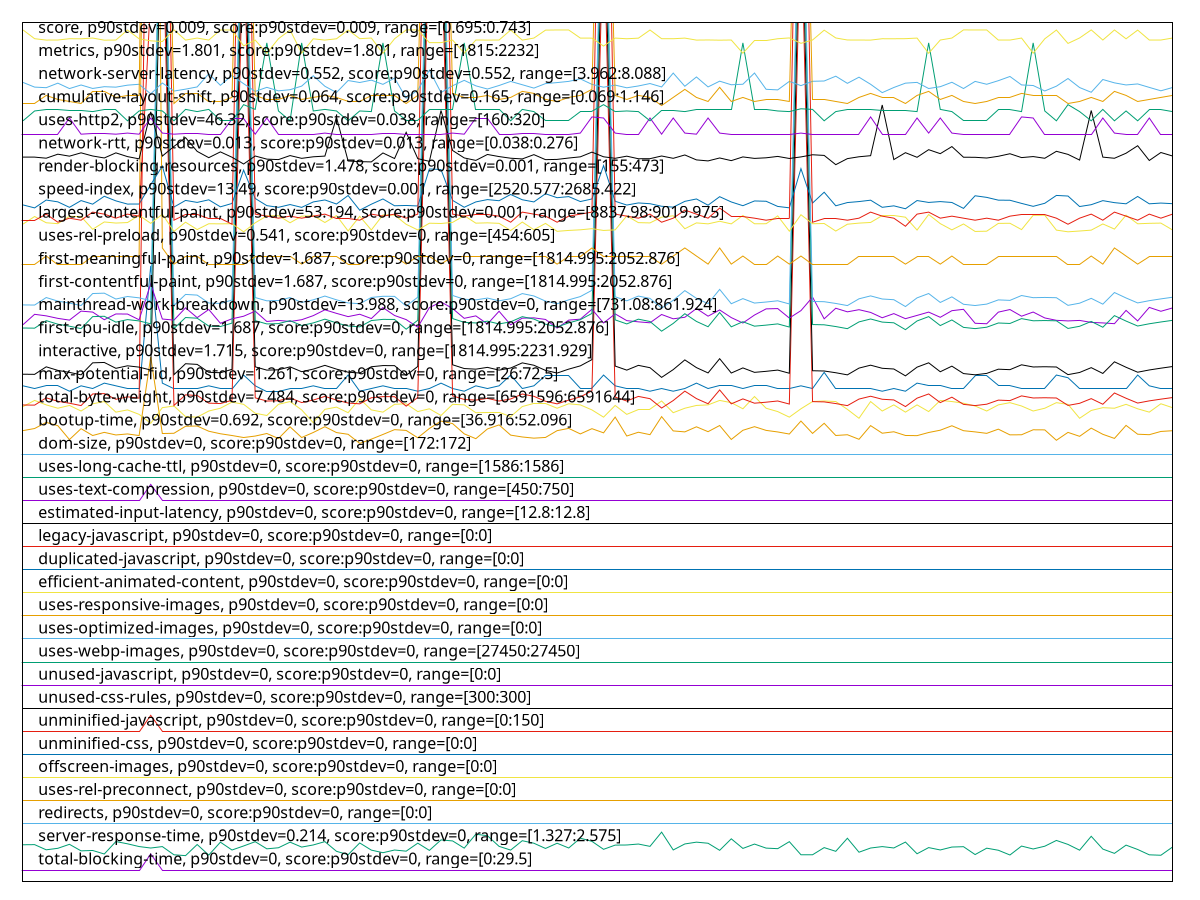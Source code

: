 reset
set terminal svg size 640, 4440 enhanced background rgb 'white'
set output "report_00007_2020-12-11T15:55:29.892Z/correlation/pages+cached+noexternal+nosvg/correlation.svg"

$totalBlockingTimeP90Stdev0ScoreP90Stdev0Range0295 <<EOF
0 0.493
1 0.493
2 0.493
3 0.493
4 0.493
5 0.493
6 0.493
7 0.493
8 0.493
9 0.493
10 0.493
11 1.193
12 0.493
13 0.493
14 0.493
15 0.493
16 0.493
17 0.493
18 0.493
19 0.493
20 0.493
21 0.493
22 0.493
23 0.493
24 0.493
25 0.493
26 0.493
27 0.493
28 0.493
29 0.493
30 0.493
31 0.493
32 0.493
33 0.493
34 0.493
35 0.493
36 0.493
37 0.493
38 0.493
39 0.493
40 0.493
41 0.493
42 0.493
43 0.493
44 0.493
45 0.493
46 0.493
47 0.493
48 0.493
49 0.493
50 0.493
51 0.493
52 0.493
53 0.493
54 0.493
55 0.493
56 0.493
57 0.493
58 0.493
59 0.493
60 0.493
61 0.493
62 0.493
63 0.493
64 0.493
65 0.493
66 0.493
67 0.493
68 0.493
69 0.493
70 0.493
71 0.493
72 0.493
73 0.493
74 0.493
75 0.493
76 0.493
77 0.493
78 0.493
79 0.493
80 0.493
81 0.493
82 0.493
83 0.493
84 0.493
85 0.493
86 0.493
87 0.493
88 0.493
89 0.493
90 0.493
91 0.493
92 0.493
93 0.493
94 0.493
95 0.493
96 0.493
97 0.493
98 0.493
99 0.493
EOF

$serverResponseTimeP90Stdev0214ScoreP90Stdev0Range13272575 <<EOF
0 1.5904540162980207
1 1.5961583236321304
2 1.3720605355064026
3 1.4372526193247963
4 1.610011641443539
5 1.3264260768335274
6 1.3435389988358557
7 1.1903376018626308
8 1.729802095459837
9 1.6320139697322467
10 1.5130384167636786
11 1.4494761350407448
12 1.5114086146682189
13 1.1569266589057043
14 1.120256111757858
15 1.6010477299185097
16 1.1438882421420258
17 1.7029103608847493
18 1.3639115250291036
19 1.538300349243306
20 1.7240977881257276
21 1.4144353899883584
22 1.4608847497089639
23 1.7037252619324792
24 1.490221187427241
25 1.5823050058207218
26 1.726542491268917
27 1.3068684516880094
28 1.161001164144354
29 1.6694994179278229
30 1.359022118742724
31 1.2465657741559952
32 1.3630966239813738
33 1.3133876600698486
34 1.6597206053550637
35 1.3467986030267753
36 1.8006984866123397
37 1.7566938300349242
38 1.4445867287543654
39 2.047613504074505
40 1.9824214202561115
41 1.5220023282887079
42 1.360651920838184
43 1.7664726426076829
44 1.6564610011641443
45 1.4307334109429566
46 1.6564610011641443
47 1.4511059371362047
48 1.8764842840512221
49 1.737951105937136
50 1.3932479627473806
51 1.5757857974388825
52 1.5806752037252618
53 1.6222351571594877
54 1.5211874272409778
55 2.137252619324796
56 1.3655413271245633
57 1.6254947613504072
58 1.7037252619324792
59 1.6564610011641443
60 1.350058207217695
61 1.8479627473806752
62 1.4323632130384165
63 1.6206053550640278
64 1.4454016298020955
65 1.4217694994179277
66 1.7249126891734574
67 1.1585564610011643
68 1.1577415599534342
69 1.4674039580908034
70 1.3068684516880094
71 1.8724097788125726
72 1.2677532013969732
73 1.4494761350407448
74 1.5114086146682186
75 1.4519208381839346
76 1.7069848661233993
77 1.2009313154831198
78 1.4682188591385332
79 1.3655413271245636
80 1.4918509895227008
81 1.5073341094295691
82 1.1667054714784635
83 1.4429569266589057
84 1.3533178114086146
85 1.1479627473806753
86 1.5342258440046566
87 1.407916181606519
88 1.527706635622817
89 1.777881257275902
90 1.6051222351571592
91 1.3557625145518044
92 1.9571594877764842
93 1.4038416763678696
94 1.218044237485448
95 1.5749708963911526
96 1.3867287543655413
97 1.1552968568102444
98 1.1365541327124564
99 1.4910360884749707
EOF

$redirectsP90Stdev0ScoreP90Stdev0Range00 <<EOF
0 2.5
1 2.5
2 2.5
3 2.5
4 2.5
5 2.5
6 2.5
7 2.5
8 2.5
9 2.5
10 2.5
11 2.5
12 2.5
13 2.5
14 2.5
15 2.5
16 2.5
17 2.5
18 2.5
19 2.5
20 2.5
21 2.5
22 2.5
23 2.5
24 2.5
25 2.5
26 2.5
27 2.5
28 2.5
29 2.5
30 2.5
31 2.5
32 2.5
33 2.5
34 2.5
35 2.5
36 2.5
37 2.5
38 2.5
39 2.5
40 2.5
41 2.5
42 2.5
43 2.5
44 2.5
45 2.5
46 2.5
47 2.5
48 2.5
49 2.5
50 2.5
51 2.5
52 2.5
53 2.5
54 2.5
55 2.5
56 2.5
57 2.5
58 2.5
59 2.5
60 2.5
61 2.5
62 2.5
63 2.5
64 2.5
65 2.5
66 2.5
67 2.5
68 2.5
69 2.5
70 2.5
71 2.5
72 2.5
73 2.5
74 2.5
75 2.5
76 2.5
77 2.5
78 2.5
79 2.5
80 2.5
81 2.5
82 2.5
83 2.5
84 2.5
85 2.5
86 2.5
87 2.5
88 2.5
89 2.5
90 2.5
91 2.5
92 2.5
93 2.5
94 2.5
95 2.5
96 2.5
97 2.5
98 2.5
99 2.5
EOF

$usesRelPreconnectP90Stdev0ScoreP90Stdev0Range00 <<EOF
0 3.5
1 3.5
2 3.5
3 3.5
4 3.5
5 3.5
6 3.5
7 3.5
8 3.5
9 3.5
10 3.5
11 3.5
12 3.5
13 3.5
14 3.5
15 3.5
16 3.5
17 3.5
18 3.5
19 3.5
20 3.5
21 3.5
22 3.5
23 3.5
24 3.5
25 3.5
26 3.5
27 3.5
28 3.5
29 3.5
30 3.5
31 3.5
32 3.5
33 3.5
34 3.5
35 3.5
36 3.5
37 3.5
38 3.5
39 3.5
40 3.5
41 3.5
42 3.5
43 3.5
44 3.5
45 3.5
46 3.5
47 3.5
48 3.5
49 3.5
50 3.5
51 3.5
52 3.5
53 3.5
54 3.5
55 3.5
56 3.5
57 3.5
58 3.5
59 3.5
60 3.5
61 3.5
62 3.5
63 3.5
64 3.5
65 3.5
66 3.5
67 3.5
68 3.5
69 3.5
70 3.5
71 3.5
72 3.5
73 3.5
74 3.5
75 3.5
76 3.5
77 3.5
78 3.5
79 3.5
80 3.5
81 3.5
82 3.5
83 3.5
84 3.5
85 3.5
86 3.5
87 3.5
88 3.5
89 3.5
90 3.5
91 3.5
92 3.5
93 3.5
94 3.5
95 3.5
96 3.5
97 3.5
98 3.5
99 3.5
EOF

$offscreenImagesP90Stdev0ScoreP90Stdev0Range00 <<EOF
0 4.5
1 4.5
2 4.5
3 4.5
4 4.5
5 4.5
6 4.5
7 4.5
8 4.5
9 4.5
10 4.5
11 4.5
12 4.5
13 4.5
14 4.5
15 4.5
16 4.5
17 4.5
18 4.5
19 4.5
20 4.5
21 4.5
22 4.5
23 4.5
24 4.5
25 4.5
26 4.5
27 4.5
28 4.5
29 4.5
30 4.5
31 4.5
32 4.5
33 4.5
34 4.5
35 4.5
36 4.5
37 4.5
38 4.5
39 4.5
40 4.5
41 4.5
42 4.5
43 4.5
44 4.5
45 4.5
46 4.5
47 4.5
48 4.5
49 4.5
50 4.5
51 4.5
52 4.5
53 4.5
54 4.5
55 4.5
56 4.5
57 4.5
58 4.5
59 4.5
60 4.5
61 4.5
62 4.5
63 4.5
64 4.5
65 4.5
66 4.5
67 4.5
68 4.5
69 4.5
70 4.5
71 4.5
72 4.5
73 4.5
74 4.5
75 4.5
76 4.5
77 4.5
78 4.5
79 4.5
80 4.5
81 4.5
82 4.5
83 4.5
84 4.5
85 4.5
86 4.5
87 4.5
88 4.5
89 4.5
90 4.5
91 4.5
92 4.5
93 4.5
94 4.5
95 4.5
96 4.5
97 4.5
98 4.5
99 4.5
EOF

$unminifiedCssP90Stdev0ScoreP90Stdev0Range00 <<EOF
0 5.5
1 5.5
2 5.5
3 5.5
4 5.5
5 5.5
6 5.5
7 5.5
8 5.5
9 5.5
10 5.5
11 5.5
12 5.5
13 5.5
14 5.5
15 5.5
16 5.5
17 5.5
18 5.5
19 5.5
20 5.5
21 5.5
22 5.5
23 5.5
24 5.5
25 5.5
26 5.5
27 5.5
28 5.5
29 5.5
30 5.5
31 5.5
32 5.5
33 5.5
34 5.5
35 5.5
36 5.5
37 5.5
38 5.5
39 5.5
40 5.5
41 5.5
42 5.5
43 5.5
44 5.5
45 5.5
46 5.5
47 5.5
48 5.5
49 5.5
50 5.5
51 5.5
52 5.5
53 5.5
54 5.5
55 5.5
56 5.5
57 5.5
58 5.5
59 5.5
60 5.5
61 5.5
62 5.5
63 5.5
64 5.5
65 5.5
66 5.5
67 5.5
68 5.5
69 5.5
70 5.5
71 5.5
72 5.5
73 5.5
74 5.5
75 5.5
76 5.5
77 5.5
78 5.5
79 5.5
80 5.5
81 5.5
82 5.5
83 5.5
84 5.5
85 5.5
86 5.5
87 5.5
88 5.5
89 5.5
90 5.5
91 5.5
92 5.5
93 5.5
94 5.5
95 5.5
96 5.5
97 5.5
98 5.5
99 5.5
EOF

$unminifiedJavascriptP90Stdev0ScoreP90Stdev0Range0150 <<EOF
0 6.493
1 6.493
2 6.493
3 6.493
4 6.493
5 6.493
6 6.493
7 6.493
8 6.493
9 6.493
10 6.493
11 7.1930000000000005
12 6.493
13 6.493
14 6.493
15 6.493
16 6.493
17 6.493
18 6.493
19 6.493
20 6.493
21 6.493
22 6.493
23 6.493
24 6.493
25 6.493
26 6.493
27 6.493
28 6.493
29 6.493
30 6.493
31 6.493
32 6.493
33 6.493
34 6.493
35 6.493
36 6.493
37 6.493
38 6.493
39 6.493
40 6.493
41 6.493
42 6.493
43 6.493
44 6.493
45 6.493
46 6.493
47 6.493
48 6.493
49 6.493
50 6.493
51 6.493
52 6.493
53 6.493
54 6.493
55 6.493
56 6.493
57 6.493
58 6.493
59 6.493
60 6.493
61 6.493
62 6.493
63 6.493
64 6.493
65 6.493
66 6.493
67 6.493
68 6.493
69 6.493
70 6.493
71 6.493
72 6.493
73 6.493
74 6.493
75 6.493
76 6.493
77 6.493
78 6.493
79 6.493
80 6.493
81 6.493
82 6.493
83 6.493
84 6.493
85 6.493
86 6.493
87 6.493
88 6.493
89 6.493
90 6.493
91 6.493
92 6.493
93 6.493
94 6.493
95 6.493
96 6.493
97 6.493
98 6.493
99 6.493
EOF

$unusedCssRulesP90Stdev0ScoreP90Stdev0Range300300 <<EOF
0 7.5
1 7.5
2 7.5
3 7.5
4 7.5
5 7.5
6 7.5
7 7.5
8 7.5
9 7.5
10 7.5
11 7.5
12 7.5
13 7.5
14 7.5
15 7.5
16 7.5
17 7.5
18 7.5
19 7.5
20 7.5
21 7.5
22 7.5
23 7.5
24 7.5
25 7.5
26 7.5
27 7.5
28 7.5
29 7.5
30 7.5
31 7.5
32 7.5
33 7.5
34 7.5
35 7.5
36 7.5
37 7.5
38 7.5
39 7.5
40 7.5
41 7.5
42 7.5
43 7.5
44 7.5
45 7.5
46 7.5
47 7.5
48 7.5
49 7.5
50 7.5
51 7.5
52 7.5
53 7.5
54 7.5
55 7.5
56 7.5
57 7.5
58 7.5
59 7.5
60 7.5
61 7.5
62 7.5
63 7.5
64 7.5
65 7.5
66 7.5
67 7.5
68 7.5
69 7.5
70 7.5
71 7.5
72 7.5
73 7.5
74 7.5
75 7.5
76 7.5
77 7.5
78 7.5
79 7.5
80 7.5
81 7.5
82 7.5
83 7.5
84 7.5
85 7.5
86 7.5
87 7.5
88 7.5
89 7.5
90 7.5
91 7.5
92 7.5
93 7.5
94 7.5
95 7.5
96 7.5
97 7.5
98 7.5
99 7.5
EOF

$unusedJavascriptP90Stdev0ScoreP90Stdev0Range00 <<EOF
0 8.5
1 8.5
2 8.5
3 8.5
4 8.5
5 8.5
6 8.5
7 8.5
8 8.5
9 8.5
10 8.5
11 8.5
12 8.5
13 8.5
14 8.5
15 8.5
16 8.5
17 8.5
18 8.5
19 8.5
20 8.5
21 8.5
22 8.5
23 8.5
24 8.5
25 8.5
26 8.5
27 8.5
28 8.5
29 8.5
30 8.5
31 8.5
32 8.5
33 8.5
34 8.5
35 8.5
36 8.5
37 8.5
38 8.5
39 8.5
40 8.5
41 8.5
42 8.5
43 8.5
44 8.5
45 8.5
46 8.5
47 8.5
48 8.5
49 8.5
50 8.5
51 8.5
52 8.5
53 8.5
54 8.5
55 8.5
56 8.5
57 8.5
58 8.5
59 8.5
60 8.5
61 8.5
62 8.5
63 8.5
64 8.5
65 8.5
66 8.5
67 8.5
68 8.5
69 8.5
70 8.5
71 8.5
72 8.5
73 8.5
74 8.5
75 8.5
76 8.5
77 8.5
78 8.5
79 8.5
80 8.5
81 8.5
82 8.5
83 8.5
84 8.5
85 8.5
86 8.5
87 8.5
88 8.5
89 8.5
90 8.5
91 8.5
92 8.5
93 8.5
94 8.5
95 8.5
96 8.5
97 8.5
98 8.5
99 8.5
EOF

$usesWebpImagesP90Stdev0ScoreP90Stdev0Range2745027450 <<EOF
0 9.5
1 9.5
2 9.5
3 9.5
4 9.5
5 9.5
6 9.5
7 9.5
8 9.5
9 9.5
10 9.5
11 9.5
12 9.5
13 9.5
14 9.5
15 9.5
16 9.5
17 9.5
18 9.5
19 9.5
20 9.5
21 9.5
22 9.5
23 9.5
24 9.5
25 9.5
26 9.5
27 9.5
28 9.5
29 9.5
30 9.5
31 9.5
32 9.5
33 9.5
34 9.5
35 9.5
36 9.5
37 9.5
38 9.5
39 9.5
40 9.5
41 9.5
42 9.5
43 9.5
44 9.5
45 9.5
46 9.5
47 9.5
48 9.5
49 9.5
50 9.5
51 9.5
52 9.5
53 9.5
54 9.5
55 9.5
56 9.5
57 9.5
58 9.5
59 9.5
60 9.5
61 9.5
62 9.5
63 9.5
64 9.5
65 9.5
66 9.5
67 9.5
68 9.5
69 9.5
70 9.5
71 9.5
72 9.5
73 9.5
74 9.5
75 9.5
76 9.5
77 9.5
78 9.5
79 9.5
80 9.5
81 9.5
82 9.5
83 9.5
84 9.5
85 9.5
86 9.5
87 9.5
88 9.5
89 9.5
90 9.5
91 9.5
92 9.5
93 9.5
94 9.5
95 9.5
96 9.5
97 9.5
98 9.5
99 9.5
EOF

$usesOptimizedImagesP90Stdev0ScoreP90Stdev0Range00 <<EOF
0 10.5
1 10.5
2 10.5
3 10.5
4 10.5
5 10.5
6 10.5
7 10.5
8 10.5
9 10.5
10 10.5
11 10.5
12 10.5
13 10.5
14 10.5
15 10.5
16 10.5
17 10.5
18 10.5
19 10.5
20 10.5
21 10.5
22 10.5
23 10.5
24 10.5
25 10.5
26 10.5
27 10.5
28 10.5
29 10.5
30 10.5
31 10.5
32 10.5
33 10.5
34 10.5
35 10.5
36 10.5
37 10.5
38 10.5
39 10.5
40 10.5
41 10.5
42 10.5
43 10.5
44 10.5
45 10.5
46 10.5
47 10.5
48 10.5
49 10.5
50 10.5
51 10.5
52 10.5
53 10.5
54 10.5
55 10.5
56 10.5
57 10.5
58 10.5
59 10.5
60 10.5
61 10.5
62 10.5
63 10.5
64 10.5
65 10.5
66 10.5
67 10.5
68 10.5
69 10.5
70 10.5
71 10.5
72 10.5
73 10.5
74 10.5
75 10.5
76 10.5
77 10.5
78 10.5
79 10.5
80 10.5
81 10.5
82 10.5
83 10.5
84 10.5
85 10.5
86 10.5
87 10.5
88 10.5
89 10.5
90 10.5
91 10.5
92 10.5
93 10.5
94 10.5
95 10.5
96 10.5
97 10.5
98 10.5
99 10.5
EOF

$usesResponsiveImagesP90Stdev0ScoreP90Stdev0Range00 <<EOF
0 11.5
1 11.5
2 11.5
3 11.5
4 11.5
5 11.5
6 11.5
7 11.5
8 11.5
9 11.5
10 11.5
11 11.5
12 11.5
13 11.5
14 11.5
15 11.5
16 11.5
17 11.5
18 11.5
19 11.5
20 11.5
21 11.5
22 11.5
23 11.5
24 11.5
25 11.5
26 11.5
27 11.5
28 11.5
29 11.5
30 11.5
31 11.5
32 11.5
33 11.5
34 11.5
35 11.5
36 11.5
37 11.5
38 11.5
39 11.5
40 11.5
41 11.5
42 11.5
43 11.5
44 11.5
45 11.5
46 11.5
47 11.5
48 11.5
49 11.5
50 11.5
51 11.5
52 11.5
53 11.5
54 11.5
55 11.5
56 11.5
57 11.5
58 11.5
59 11.5
60 11.5
61 11.5
62 11.5
63 11.5
64 11.5
65 11.5
66 11.5
67 11.5
68 11.5
69 11.5
70 11.5
71 11.5
72 11.5
73 11.5
74 11.5
75 11.5
76 11.5
77 11.5
78 11.5
79 11.5
80 11.5
81 11.5
82 11.5
83 11.5
84 11.5
85 11.5
86 11.5
87 11.5
88 11.5
89 11.5
90 11.5
91 11.5
92 11.5
93 11.5
94 11.5
95 11.5
96 11.5
97 11.5
98 11.5
99 11.5
EOF

$efficientAnimatedContentP90Stdev0ScoreP90Stdev0Range00 <<EOF
0 12.5
1 12.5
2 12.5
3 12.5
4 12.5
5 12.5
6 12.5
7 12.5
8 12.5
9 12.5
10 12.5
11 12.5
12 12.5
13 12.5
14 12.5
15 12.5
16 12.5
17 12.5
18 12.5
19 12.5
20 12.5
21 12.5
22 12.5
23 12.5
24 12.5
25 12.5
26 12.5
27 12.5
28 12.5
29 12.5
30 12.5
31 12.5
32 12.5
33 12.5
34 12.5
35 12.5
36 12.5
37 12.5
38 12.5
39 12.5
40 12.5
41 12.5
42 12.5
43 12.5
44 12.5
45 12.5
46 12.5
47 12.5
48 12.5
49 12.5
50 12.5
51 12.5
52 12.5
53 12.5
54 12.5
55 12.5
56 12.5
57 12.5
58 12.5
59 12.5
60 12.5
61 12.5
62 12.5
63 12.5
64 12.5
65 12.5
66 12.5
67 12.5
68 12.5
69 12.5
70 12.5
71 12.5
72 12.5
73 12.5
74 12.5
75 12.5
76 12.5
77 12.5
78 12.5
79 12.5
80 12.5
81 12.5
82 12.5
83 12.5
84 12.5
85 12.5
86 12.5
87 12.5
88 12.5
89 12.5
90 12.5
91 12.5
92 12.5
93 12.5
94 12.5
95 12.5
96 12.5
97 12.5
98 12.5
99 12.5
EOF

$duplicatedJavascriptP90Stdev0ScoreP90Stdev0Range00 <<EOF
0 13.5
1 13.5
2 13.5
3 13.5
4 13.5
5 13.5
6 13.5
7 13.5
8 13.5
9 13.5
10 13.5
11 13.5
12 13.5
13 13.5
14 13.5
15 13.5
16 13.5
17 13.5
18 13.5
19 13.5
20 13.5
21 13.5
22 13.5
23 13.5
24 13.5
25 13.5
26 13.5
27 13.5
28 13.5
29 13.5
30 13.5
31 13.5
32 13.5
33 13.5
34 13.5
35 13.5
36 13.5
37 13.5
38 13.5
39 13.5
40 13.5
41 13.5
42 13.5
43 13.5
44 13.5
45 13.5
46 13.5
47 13.5
48 13.5
49 13.5
50 13.5
51 13.5
52 13.5
53 13.5
54 13.5
55 13.5
56 13.5
57 13.5
58 13.5
59 13.5
60 13.5
61 13.5
62 13.5
63 13.5
64 13.5
65 13.5
66 13.5
67 13.5
68 13.5
69 13.5
70 13.5
71 13.5
72 13.5
73 13.5
74 13.5
75 13.5
76 13.5
77 13.5
78 13.5
79 13.5
80 13.5
81 13.5
82 13.5
83 13.5
84 13.5
85 13.5
86 13.5
87 13.5
88 13.5
89 13.5
90 13.5
91 13.5
92 13.5
93 13.5
94 13.5
95 13.5
96 13.5
97 13.5
98 13.5
99 13.5
EOF

$legacyJavascriptP90Stdev0ScoreP90Stdev0Range00 <<EOF
0 14.5
1 14.5
2 14.5
3 14.5
4 14.5
5 14.5
6 14.5
7 14.5
8 14.5
9 14.5
10 14.5
11 14.5
12 14.5
13 14.5
14 14.5
15 14.5
16 14.5
17 14.5
18 14.5
19 14.5
20 14.5
21 14.5
22 14.5
23 14.5
24 14.5
25 14.5
26 14.5
27 14.5
28 14.5
29 14.5
30 14.5
31 14.5
32 14.5
33 14.5
34 14.5
35 14.5
36 14.5
37 14.5
38 14.5
39 14.5
40 14.5
41 14.5
42 14.5
43 14.5
44 14.5
45 14.5
46 14.5
47 14.5
48 14.5
49 14.5
50 14.5
51 14.5
52 14.5
53 14.5
54 14.5
55 14.5
56 14.5
57 14.5
58 14.5
59 14.5
60 14.5
61 14.5
62 14.5
63 14.5
64 14.5
65 14.5
66 14.5
67 14.5
68 14.5
69 14.5
70 14.5
71 14.5
72 14.5
73 14.5
74 14.5
75 14.5
76 14.5
77 14.5
78 14.5
79 14.5
80 14.5
81 14.5
82 14.5
83 14.5
84 14.5
85 14.5
86 14.5
87 14.5
88 14.5
89 14.5
90 14.5
91 14.5
92 14.5
93 14.5
94 14.5
95 14.5
96 14.5
97 14.5
98 14.5
99 14.5
EOF

$estimatedInputLatencyP90Stdev0ScoreP90Stdev0Range128128 <<EOF
0 15.500000000000185
1 15.500000000000185
2 15.500000000000185
3 15.500000000000185
4 15.500000000000185
5 15.500000000000185
6 15.500000000000185
7 15.500000000000185
8 15.500000000000185
9 15.500000000000185
10 15.500000000000185
11 15.500000000000185
12 15.500000000000185
13 15.500000000000185
14 15.500000000000185
15 15.500000000000185
16 15.500000000000185
17 15.500000000000185
18 15.500000000000185
19 15.500000000000185
20 15.500000000000185
21 15.500000000000185
22 15.500000000000185
23 15.500000000000185
24 15.500000000000185
25 15.500000000000185
26 15.500000000000185
27 15.500000000000185
28 15.500000000000185
29 15.500000000000185
30 15.500000000000185
31 15.500000000000185
32 15.500000000000185
33 15.500000000000185
34 15.500000000000185
35 15.500000000000185
36 15.500000000000185
37 15.500000000000185
38 15.500000000000185
39 15.500000000000185
40 15.500000000000185
41 15.500000000000185
42 15.500000000000185
43 15.500000000000185
44 15.500000000000185
45 15.500000000000185
46 15.500000000000185
47 15.500000000000185
48 15.500000000000185
49 15.500000000000185
50 15.500000000000185
51 15.500000000000185
52 15.500000000000185
53 15.500000000000185
54 15.500000000000185
55 15.500000000000185
56 15.500000000000185
57 15.500000000000185
58 15.500000000000185
59 15.500000000000185
60 15.500000000000185
61 15.500000000000185
62 15.500000000000185
63 15.500000000000185
64 15.500000000000185
65 15.500000000000185
66 15.500000000000185
67 15.500000000000185
68 15.500000000000185
69 15.500000000000185
70 15.500000000000185
71 15.500000000000185
72 15.500000000000185
73 15.500000000000185
74 15.500000000000185
75 15.500000000000185
76 15.500000000000185
77 15.500000000000185
78 15.500000000000185
79 15.500000000000185
80 15.500000000000185
81 15.500000000000185
82 15.500000000000185
83 15.500000000000185
84 15.500000000000185
85 15.500000000000185
86 15.500000000000185
87 15.500000000000185
88 15.500000000000185
89 15.500000000000185
90 15.500000000000185
91 15.500000000000185
92 15.500000000000185
93 15.500000000000185
94 15.500000000000185
95 15.500000000000185
96 15.500000000000185
97 15.500000000000185
98 15.500000000000185
99 15.500000000000185
EOF

$usesTextCompressionP90Stdev0ScoreP90Stdev0Range450750 <<EOF
0 16.493
1 16.493
2 16.493
3 16.493
4 16.493
5 16.493
6 16.493
7 16.493
8 16.493
9 16.493
10 16.493
11 17.193
12 16.493
13 16.493
14 16.493
15 16.493
16 16.493
17 16.493
18 16.493
19 16.493
20 16.493
21 16.493
22 16.493
23 16.493
24 16.493
25 16.493
26 16.493
27 16.493
28 16.493
29 16.493
30 16.493
31 16.493
32 16.493
33 16.493
34 16.493
35 16.493
36 16.493
37 16.493
38 16.493
39 16.493
40 16.493
41 16.493
42 16.493
43 16.493
44 16.493
45 16.493
46 16.493
47 16.493
48 16.493
49 16.493
50 16.493
51 16.493
52 16.493
53 16.493
54 16.493
55 16.493
56 16.493
57 16.493
58 16.493
59 16.493
60 16.493
61 16.493
62 16.493
63 16.493
64 16.493
65 16.493
66 16.493
67 16.493
68 16.493
69 16.493
70 16.493
71 16.493
72 16.493
73 16.493
74 16.493
75 16.493
76 16.493
77 16.493
78 16.493
79 16.493
80 16.493
81 16.493
82 16.493
83 16.493
84 16.493
85 16.493
86 16.493
87 16.493
88 16.493
89 16.493
90 16.493
91 16.493
92 16.493
93 16.493
94 16.493
95 16.493
96 16.493
97 16.493
98 16.493
99 16.493
EOF

$usesLongCacheTtlP90Stdev0ScoreP90Stdev0Range15861586 <<EOF
0 17.5
1 17.5
2 17.5
3 17.5
4 17.5
5 17.5
6 17.5
7 17.5
8 17.5
9 17.5
10 17.5
11 17.5
12 17.5
13 17.5
14 17.5
15 17.5
16 17.5
17 17.5
18 17.5
19 17.5
20 17.5
21 17.5
22 17.5
23 17.5
24 17.5
25 17.5
26 17.5
27 17.5
28 17.5
29 17.5
30 17.5
31 17.5
32 17.5
33 17.5
34 17.5
35 17.5
36 17.5
37 17.5
38 17.5
39 17.5
40 17.5
41 17.5
42 17.5
43 17.5
44 17.5
45 17.5
46 17.5
47 17.5
48 17.5
49 17.5
50 17.5
51 17.5
52 17.5
53 17.5
54 17.5
55 17.5
56 17.5
57 17.5
58 17.5
59 17.5
60 17.5
61 17.5
62 17.5
63 17.5
64 17.5
65 17.5
66 17.5
67 17.5
68 17.5
69 17.5
70 17.5
71 17.5
72 17.5
73 17.5
74 17.5
75 17.5
76 17.5
77 17.5
78 17.5
79 17.5
80 17.5
81 17.5
82 17.5
83 17.5
84 17.5
85 17.5
86 17.5
87 17.5
88 17.5
89 17.5
90 17.5
91 17.5
92 17.5
93 17.5
94 17.5
95 17.5
96 17.5
97 17.5
98 17.5
99 17.5
EOF

$domSizeP90Stdev0ScoreP90Stdev0Range172172 <<EOF
0 18.5
1 18.5
2 18.5
3 18.5
4 18.5
5 18.5
6 18.5
7 18.5
8 18.5
9 18.5
10 18.5
11 18.5
12 18.5
13 18.5
14 18.5
15 18.5
16 18.5
17 18.5
18 18.5
19 18.5
20 18.5
21 18.5
22 18.5
23 18.5
24 18.5
25 18.5
26 18.5
27 18.5
28 18.5
29 18.5
30 18.5
31 18.5
32 18.5
33 18.5
34 18.5
35 18.5
36 18.5
37 18.5
38 18.5
39 18.5
40 18.5
41 18.5
42 18.5
43 18.5
44 18.5
45 18.5
46 18.5
47 18.5
48 18.5
49 18.5
50 18.5
51 18.5
52 18.5
53 18.5
54 18.5
55 18.5
56 18.5
57 18.5
58 18.5
59 18.5
60 18.5
61 18.5
62 18.5
63 18.5
64 18.5
65 18.5
66 18.5
67 18.5
68 18.5
69 18.5
70 18.5
71 18.5
72 18.5
73 18.5
74 18.5
75 18.5
76 18.5
77 18.5
78 18.5
79 18.5
80 18.5
81 18.5
82 18.5
83 18.5
84 18.5
85 18.5
86 18.5
87 18.5
88 18.5
89 18.5
90 18.5
91 18.5
92 18.5
93 18.5
94 18.5
95 18.5
96 18.5
97 18.5
98 18.5
99 18.5
EOF

$bootupTimeP90Stdev0692ScoreP90Stdev0Range3691652096 <<EOF
0 19.521740479548658
1 19.612572637517626
2 19.878157968970385
3 19.73401128349788
4 19.133729196050773
5 19.60566149506347
6 19.309469675599434
7 19.445717912552887
8 19.333165021156553
9 19.377593794076162
10 19.307495063469673
11 22.714688293370955
12 19.395365303244006
13 19.406225669957685
14 19.709328631875877
15 19.721176304654442
16 19.495083215796896
17 19.385492242595202
18 19.30946967559943
19 19.222586741889977
20 19.285774330042308
21 19.39635260930888
22 19.179145275035257
23 19.685633286318755
24 19.2215994358251
25 19.440781382228487
26 19.69056981664316
27 19.436832157968965
28 19.362784203102958
29 18.96786177715091
30 19.15150070521861
31 19.35488575458392
32 19.56320733427362
33 19.529638928067698
34 19.21073906911142
35 19.614547249647387
36 19.934434414668544
37 19.824843441466854
38 19.381543018335677
39 19.172234132581096
40 19.593813822284904
41 19.768566995768687
42 19.326253878702396
43 19.246282087447106
44 19.19494217207334
45 19.225548660084623
46 19.519765867418897
47 19.61849647390691
48 19.37858110014104
49 19.605661495063465
50 19.424984485190404
51 20.107212976022566
52 19.287748942172072
53 19.45164174894217
54 19.345999999999997
55 20.12695909732017
56 19.508905500705218
57 19.466451339915373
58 19.686620592383637
59 19.47533709449929
60 19.742897038081807
61 19.138665726375173
62 19.53556276445698
63 19.692544428772916
64 19.53161354019746
65 19.46348942172073
66 19.37364456981664
67 19.935421720733427
68 19.4003018335684
69 19.838665726375176
70 19.31045698166431
71 19.34303808180536
72 19.14557686882933
73 19.737960507757403
74 19.409187588152324
75 19.471387870239774
76 19.311444287729195
77 19.30354583921015
78 19.439794076163608
79 19.539511988716498
80 19.73203667136812
81 19.517791255289136
82 19.466451339915373
83 19.403263751763042
84 19.584928067700982
85 19.337114245416075
86 19.342050775740475
87 19.55728349788434
88 19.553334273624824
89 19.103122708039486
90 19.444730606488008
91 19.27392665726375
92 19.629356840620588
93 19.361796897038076
94 19.184081805359657
95 19.747833568406204
96 19.365746121297597
97 19.345012693935114
98 19.485210155148092
99 19.516803949224254
EOF

$totalByteWeightP90Stdev7484ScoreP90Stdev0Range65915966591644 <<EOF
0 20.562999999994645
1 20.828517241374357
2 20.63541379311937
3 20.490586206899025
4 20.611275862058392
5 20.369896551739657
6 20.683689655183116
7 20.78024137931061
8 20.321620689646807
9 20.418172413803404
10 20.225068965519313
11 19.838862068980234
12 20.514724137930898
13 20.58713793102652
14 20.12851724139182
15 20.104379310359946
16 20.369896551739657
17 20.490586206899025
18 20.756103448278736
19 20.659551724151243
20 20.27334482758306
21 20.176793103455566
22 20.659551724151243
23 20.78024137931061
24 20.418172413803404
25 19.863000000012107
26 20.442310344835278
27 20.53886206896277
28 20.297482758614933
29 20.90093103449908
30 20.418172413803404
31 20.321620689646807
32 20.659551724151243
33 20.683689655183116
34 20.34575862067868
35 20.46644827586715
36 20.176793103455566
37 20.659551724151243
38 20.63541379311937
39 20.297482758614933
40 20.321620689646807
41 20.321620689646807
42 20.12851724139182
43 20.562999999994645
44 20.70782758621499
45 20.70782758621499
46 20.490586206899025
47 20.683689655183116
48 20.63541379311937
49 20.418172413803404
50 20.104379310359946
51 20.611275862058392
52 20.225068965519313
53 20.442310344835278
54 20.442310344835278
55 20.804379310342483
56 20.297482758614933
57 20.490586206899025
58 20.611275862058392
59 20.63541379311937
60 20.828517241374357
61 20.731965517246863
62 20.46644827586715
63 20.997482758626575
64 20.490586206899025
65 20.34575862067868
66 20.104379310359946
67 20.46644827586715
68 20.78024137931061
69 20.804379310342483
70 20.78024137931061
71 20.442310344835278
72 20.056103448267095
73 20.78024137931061
74 20.369896551739657
75 20.63541379311937
76 20.321620689646807
77 20.63541379311937
78 20.34575862067868
79 20.828517241374357
80 20.78024137931061
81 20.70782758621499
82 20.58713793102652
83 20.369896551739657
84 20.63541379311937
85 20.731965517246863
86 20.58713793102652
87 20.369896551739657
88 20.490586206899025
89 20.731965517246863
90 20.659551724151243
91 20.056103448267095
92 20.39403448277153
93 20.514724137930898
94 20.490586206899025
95 20.659551724151243
96 20.46644827586715
97 20.321620689646807
98 20.683689655183116
99 20.514724137930898
EOF

$maxPotentialFidP90Stdev1261ScoreP90Stdev0Range26725 <<EOF
0 21.460916666666666
1 21.34425
2 21.460916666666666
3 21.460916666666666
4 21.227583333333335
5 21.460916666666666
6 21.34425
7 21.577583333333333
8 21.460916666666666
9 21.34425
10 21.34425
11 26.652583333333332
12 21.577583333333333
13 21.34425
14 21.34425
15 21.34425
16 21.460916666666666
17 21.34425
18 21.34425
19 21.927583333333335
20 21.460916666666666
21 21.227583333333335
22 21.227583333333335
23 21.34425
24 21.34425
25 21.460916666666666
26 21.34425
27 21.34425
28 21.927583333333335
29 21.227583333333335
30 21.34425
31 21.460916666666666
32 21.34425
33 21.34425
34 21.227583333333335
35 21.34425
36 21.577583333333333
37 21.34425
38 21.227583333333335
39 21.460916666666666
40 21.34425
41 21.460916666666666
42 21.927583333333335
43 21.34425
44 21.460916666666666
45 21.927583333333335
46 21.927583333333335
47 21.927583333333335
48 21.34425
49 21.34425
50 21.927583333333335
51 21.460916666666666
52 21.34425
53 21.34425
54 21.227583333333335
55 21.34425
56 21.227583333333335
57 21.34425
58 21.577583333333333
59 21.34425
60 21.460916666666666
61 21.460916666666666
62 21.34425
63 21.460916666666666
64 21.460916666666666
65 21.34425
66 21.34425
67 21.460916666666666
68 21.34425
69 22.044249999999998
70 21.34425
71 21.34425
72 21.34425
73 21.34425
74 21.227583333333335
75 21.34425
76 21.227583333333335
77 21.577583333333333
78 21.460916666666666
79 21.460916666666666
80 21.34425
81 21.34425
82 21.927583333333335
83 21.927583333333335
84 21.460916666666666
85 21.460916666666666
86 21.34425
87 21.34425
88 21.34425
89 21.927583333333335
90 21.810916666666667
91 21.34425
92 21.34425
93 21.34425
94 21.34425
95 21.34425
96 21.927583333333335
97 21.460916666666666
98 21.34425
99 21.34425
EOF

$interactiveP90Stdev1715ScoreP90Stdev0Range18149952231929 <<EOF
0 20.631176834555134
1 20.625116825622115
2 20.940669491080143
3 20.791422230104388
4 20.707612030687613
5 20.605079254354905
6 21.108694503560116
7 21.124033039068905
8 20.877522174929737
9 20.984091891962947
10 20.928089684979426
11 58.83864116812475
12 42.37335320932186
13 20.610247274112623
14 21.070973476787287
15 21.04277926223699
16 20.710959289036055
17 20.692898807177954
18 20.835828577809338
19 41.55888433041693
20 20.940191311316084
21 20.802346798560222
22 20.815551916660155
23 20.939382084023094
24 20.73576946217915
25 20.844776056856176
26 21.002648945114487
27 20.844500183915358
28 20.71548360526532
29 20.68027302225383
30 20.943593744252695
31 20.993103741362603
32 20.989774874543542
33 20.581979493444777
34 20.95580571976572
35 41.95193430282967
36 41.87199092246658
37 21.02674184861155
38 20.86925518247031
39 20.84293690391746
40 20.917808820052073
41 20.80260427997169
42 20.89059855232395
43 21.10689213368019
44 21.006695081579608
45 20.79133027245743
46 20.680015540842334
47 20.84431626862147
48 20.981057289614057
49 21.244332032789515
50 41.95558042353062
51 20.973075365860126
52 20.80251232232476
53 21.002198352644484
54 20.90392321536484
55 20.498353209321948
56 20.823386708179044
57 21.23118208927781
58 20.90763830430103
59 20.684475486718725
60 21.281979493444794
61 20.680631657076844
62 20.895132064317863
63 20.70889943774472
64 20.752229880980593
65 20.804038819263866
66 20.671766939912345
67 42.234878786684476
68 20.77658026588901
69 20.76564650166847
70 20.69269650035477
71 20.603699889650898
72 20.88749038385754
73 21.00993199075174
74 20.879241782927437
75 20.849631420614344
76 20.562181012059625
77 20.92693101862801
78 21.109117508736006
79 20.73424296524007
80 20.969213144688865
81 20.657697419931225
82 20.605686174824683
83 20.665164380862393
84 20.841741454507286
85 20.82167629594602
86 21.02536248390743
87 20.934692244029407
88 20.944292622369403
89 20.933607143795513
90 20.613024395050104
91 20.703694634928212
92 20.906277331126404
93 20.663251661806072
94 21.150627190562574
95 20.92242509392824
96 20.71466518220757
97 20.809004532198372
98 20.88406955939155
99 20.952789508946267
EOF

$firstCpuIdleP90Stdev1687ScoreP90Stdev0Range18149952052876 <<EOF
0 21.96383472071585
1 21.957580653470757
2 22.28323819143168
3 22.129211618763577
4 22.042717584056362
5 21.936901423535772
6 22.456643831344905
7 22.472473549349246
8 22.21806872288502
9 22.32805109815621
10 22.270255545010855
11 22.14452886388284
12 44.40225595173615
13 21.942234937635533
14 22.417714872559657
15 22.388617800976135
16 22.046172030911038
17 22.027533202277624
18 22.175039981019523
19 43.5617055178966
20 22.28274469902385
21 22.140486022234228
22 22.15411400488071
23 22.281909558026058
24 22.07177669468544
25 22.184273983188746
26 22.347202399674643
27 22.18398927603039
28 22.05084122830806
29 22.01450310466379
30 22.28625608731022
31 22.337351531995665
32 22.33391606561824
33 21.913061944143152
34 22.298859124186578
35 43.96734204175783
36 43.88483865238689
37 22.37206682483736
38 22.209536998373125
39 22.18237593546641
40 22.25964545824297
41 22.14075174891542
42 22.231563842190894
43 22.454783744577014
44 22.35137810466378
45 22.12911671637744
46 22.014237377982596
47 22.18379947125814
48 22.324919319414306
49 22.5966248508677
50 43.97110492136733
51 22.316681792299363
52 22.140656846529282
53 22.346737377982663
54 22.245315197939277
55 21.82675771420824
56 22.16219968817788
57 22.583053809652966
58 22.24914925433839
59 22.018840143709298
60 22.63547788774406
61 22.01487322396963
62 22.236242529826484
63 22.04404621746204
64 22.08876422180043
65 22.142232226138816
66 22.005724633947978
67 44.2593471936016
68 22.113894373644257
69 22.102610479934953
70 22.02732441702821
71 21.935477887744042
72 22.228356141540132
73 22.354718668655096
74 22.2198433975054
75 22.189284829175733
76 21.89262946041211
77 22.26905977494573
78 22.45708038232104
79 22.070201315075906
80 22.312695892082445
81 21.991204568872007
82 21.937527779284153
83 21.998910642624764
84 22.18114220444687
85 22.16043450379607
86 22.370643289045546
87 22.277069536334096
88 22.286977345444683
89 22.27594968817786
90 21.9451009896963
91 22.038674742407835
92 22.247744699023883
93 21.996936672993456
94 22.499919319414317
95 22.264409558026045
96 22.049996597071583
97 22.147356954989164
98 22.22482577277657
99 22.295746325921954
EOF

$mainthreadWorkBreakdownP90Stdev13988ScoreP90Stdev0Range73108861924 <<EOF
0 24.10768147218736
1 24.55666516102049
2 24.490090506064412
3 24.381533416980346
4 24.30559029694689
5 24.69514278544542
6 24.653921539104967
7 24.32239498117943
8 24.57270865746549
9 24.568434295273946
10 24.31993575909661
11 25.87580359682139
12 24.353896445002093
13 24.30564884985362
14 24.836606608113748
15 24.41256645754914
16 24.765816143872847
17 24.169220577164364
18 24.362855039732334
19 24.473871350899195
20 24.692156587201993
21 24.246627519866166
22 24.293469845253036
23 24.246041990798826
24 24.322570639899627
25 24.499517524048514
26 24.75176344625679
27 24.59794496026766
28 24.457125219573385
29 24.55965135926389
30 24.37310179841072
31 24.848317189460477
32 24.505489920535332
33 24.328367377666247
34 24.00140794646591
35 24.84656060225846
36 25.092717022166454
37 24.806276202425746
38 24.383465662902566
39 24.48897800083646
40 24.135962526139686
41 24.689170388958587
42 24.103114345462156
43 24.389438059389377
44 24.403607862818895
45 24.335393726474273
46 23.960479464659144
47 24.306175826014226
48 24.34692864910079
49 24.775653032204087
50 24.182804851526555
51 24.575460644081957
52 24.283164533667918
53 24.230935340861556
54 24.189596988707656
55 24.54922894186533
56 24.36250372229192
57 24.429488247595145
58 24.80668607277289
59 24.476681890422416
60 24.7456739439565
61 24.414791468005014
62 24.18034562944375
63 24.525515014638216
64 24.7920478460895
65 24.805105144291094
66 24.394766373902133
67 24.7162218318695
68 25.30175089920534
69 24.361508322877462
70 24.82015324132162
71 24.664226850690078
72 24.75668189042242
73 24.639049100794637
74 24.407999330823905
75 24.58728833124216
76 24.367656378084483
77 24.509120200752825
78 24.652809033877038
79 24.42761455457967
80 24.713821162693428
81 24.77354512756169
82 24.169044918444158
83 24.148317189460478
84 24.651403764115436
85 24.76335692179004
86 24.475159514847338
87 24.655502467586768
88 24.399626265161025
89 24.296397490589708
90 24.271278293600993
91 24.2921816813049
92 24.207279966541186
93 24.18397590966123
94 24.151713258051025
95 24.7263514847344
96 24.27016578837306
97 24.855460644081965
98 24.688467754077777
99 24.832215140108737
EOF

$firstContentfulPaintP90Stdev1687ScoreP90Stdev0Range18149952052876 <<EOF
0 23.96383472071585
1 23.957580653470757
2 24.28323819143168
3 24.129211618763577
4 24.042717584056362
5 23.936901423535772
6 24.456643831344905
7 24.472473549349246
8 24.21806872288502
9 24.32805109815621
10 24.270255545010855
11 24.14452886388284
12 46.40225595173615
13 23.942234937635533
14 24.417714872559657
15 24.388617800976135
16 24.046172030911038
17 24.027533202277624
18 24.175039981019523
19 45.5617055178966
20 24.28274469902385
21 24.140486022234228
22 24.15411400488071
23 24.281909558026058
24 24.07177669468544
25 24.184273983188746
26 24.347202399674643
27 24.18398927603039
28 24.05084122830806
29 24.01450310466379
30 24.28625608731022
31 24.337351531995665
32 24.33391606561824
33 23.913061944143152
34 24.298859124186578
35 45.96734204175783
36 45.88483865238689
37 24.37206682483736
38 24.209536998373125
39 24.18237593546641
40 24.25964545824297
41 24.14075174891542
42 24.231563842190894
43 24.454783744577014
44 24.35137810466378
45 24.12911671637744
46 24.014237377982596
47 24.18379947125814
48 24.324919319414306
49 24.5966248508677
50 45.97110492136733
51 24.316681792299363
52 24.140656846529282
53 24.346737377982663
54 24.245315197939277
55 23.82675771420824
56 24.16219968817788
57 24.583053809652966
58 24.24914925433839
59 24.018840143709298
60 24.63547788774406
61 24.01487322396963
62 24.236242529826484
63 24.04404621746204
64 24.08876422180043
65 24.142232226138816
66 24.005724633947978
67 46.2593471936016
68 24.113894373644257
69 24.102610479934953
70 24.02732441702821
71 23.935477887744042
72 24.228356141540132
73 24.354718668655096
74 24.2198433975054
75 24.189284829175733
76 23.89262946041211
77 24.26905977494573
78 24.45708038232104
79 24.070201315075906
80 24.312695892082445
81 23.991204568872007
82 23.937527779284153
83 23.998910642624764
84 24.18114220444687
85 24.16043450379607
86 24.370643289045546
87 24.277069536334096
88 24.286977345444683
89 24.27594968817786
90 23.9451009896963
91 24.038674742407835
92 24.247744699023883
93 23.996936672993456
94 24.499919319414317
95 24.264409558026045
96 24.049996597071583
97 24.147356954989164
98 24.22482577277657
99 24.295746325921954
EOF

$firstMeaningfulPaintP90Stdev1687ScoreP90Stdev0Range18149952052876 <<EOF
0 24.96383472071585
1 24.957580653470757
2 25.28323819143168
3 25.129211618763577
4 25.042717584056362
5 24.936901423535772
6 25.456643831344905
7 25.472473549349246
8 25.21806872288502
9 25.32805109815621
10 25.270255545010855
11 25.14452886388284
12 47.40225595173615
13 24.942234937635533
14 25.417714872559657
15 25.388617800976135
16 25.046172030911038
17 25.027533202277624
18 25.175039981019523
19 46.5617055178966
20 25.28274469902385
21 25.140486022234228
22 25.15411400488071
23 25.281909558026058
24 25.07177669468544
25 25.184273983188746
26 25.347202399674643
27 25.18398927603039
28 25.05084122830806
29 25.01450310466379
30 25.28625608731022
31 25.337351531995665
32 25.33391606561824
33 24.913061944143152
34 25.298859124186578
35 46.96734204175783
36 46.88483865238689
37 25.37206682483736
38 25.209536998373125
39 25.18237593546641
40 25.25964545824297
41 25.14075174891542
42 25.231563842190894
43 25.454783744577014
44 25.35137810466378
45 25.12911671637744
46 25.014237377982596
47 25.18379947125814
48 25.324919319414306
49 25.5966248508677
50 46.97110492136733
51 25.316681792299363
52 25.140656846529282
53 25.346737377982663
54 25.245315197939277
55 24.82675771420824
56 25.16219968817788
57 25.583053809652966
58 25.24914925433839
59 25.018840143709298
60 25.63547788774406
61 25.01487322396963
62 25.236242529826484
63 25.04404621746204
64 25.08876422180043
65 25.142232226138816
66 25.005724633947978
67 47.2593471936016
68 25.113894373644257
69 25.102610479934953
70 25.02732441702821
71 24.935477887744042
72 25.228356141540132
73 25.354718668655096
74 25.2198433975054
75 25.189284829175733
76 24.89262946041211
77 25.26905977494573
78 25.45708038232104
79 25.070201315075906
80 25.312695892082445
81 24.991204568872007
82 24.937527779284153
83 24.998910642624764
84 25.18114220444687
85 25.16043450379607
86 25.370643289045546
87 25.277069536334096
88 25.286977345444683
89 25.27594968817786
90 24.9451009896963
91 25.038674742407835
92 25.247744699023883
93 24.996936672993456
94 25.499919319414317
95 25.264409558026045
96 25.049996597071583
97 25.147356954989164
98 25.22482577277657
99 25.295746325921954
EOF

$usesRelPreloadP90Stdev0541ScoreP90Stdev0Range454605 <<EOF
0 26.72999999999999
1 26.72999999999999
2 27.080000000000013
3 26.72999999999999
4 26.72999999999999
5 26.72999999999999
6 27.080000000000013
7 27.080000000000013
8 27.080000000000013
9 27.080000000000013
10 27.080000000000013
11 79.58000000000001
12 27.430000000000007
13 26.72999999999999
14 27.080000000000013
15 27.080000000000013
16 26.72999999999999
17 26.72999999999999
18 26.72999999999999
19 26.72999999999999
20 27.080000000000013
21 27.080000000000013
22 27.080000000000013
23 27.080000000000013
24 26.72999999999999
25 27.080000000000013
26 27.080000000000013
27 27.080000000000013
28 26.72999999999999
29 26.72999999999999
30 27.080000000000013
31 27.080000000000013
32 27.080000000000013
33 26.72999999999999
34 27.080000000000013
35 27.080000000000013
36 26.72999999999999
37 27.080000000000013
38 27.080000000000013
39 27.080000000000013
40 27.080000000000013
41 27.080000000000013
42 27.080000000000013
43 27.080000000000013
44 27.080000000000013
45 27.080000000000013
46 26.72999999999999
47 27.080000000000013
48 27.080000000000013
49 27.430000000000007
50 27.080000000000013
51 27.080000000000013
52 27.080000000000013
53 27.080000000000013
54 27.080000000000013
55 26.72999999999999
56 27.080000000000013
57 27.430000000000007
58 27.080000000000013
59 26.72999999999999
60 27.430000000000007
61 26.72999999999999
62 27.080000000000013
63 26.72999999999999
64 26.72999999999999
65 27.080000000000013
66 26.72999999999999
67 27.080000000000013
68 26.72999999999999
69 26.72999999999999
70 26.72999999999999
71 26.72999999999999
72 27.080000000000013
73 27.080000000000013
74 27.080000000000013
75 27.080000000000013
76 26.72999999999999
77 27.080000000000013
78 27.080000000000013
79 26.72999999999999
80 27.080000000000013
81 26.72999999999999
82 26.72999999999999
83 26.72999999999999
84 27.080000000000013
85 27.080000000000013
86 27.080000000000013
87 27.080000000000013
88 27.080000000000013
89 27.080000000000013
90 26.72999999999999
91 26.72999999999999
92 27.080000000000013
93 26.72999999999999
94 27.430000000000007
95 27.080000000000013
96 26.72999999999999
97 27.080000000000013
98 27.080000000000013
99 27.080000000000013
EOF

$largestContentfulPaintP90Stdev53194ScoreP90Stdev0001Range8837989019975 <<EOF
0 28.462701986788588
1 28.791531228170534
2 28.521151435536396
3 28.481379154690934
4 28.799651436133452
5 28.78723488817937
6 28.238933512705728
7 28.555408895919435
8 28.507949593531386
9 28.529377589237427
10 28.842275475337857
11 28.495098187429335
12 28.88924872291952
13 28.145436503307046
14 28.545336528024727
15 28.226767305963193
16 28.478073522282344
17 28.473910920501012
18 28.48047704867237
19 28.128631252410564
20 28.520206073565568
21 28.817893536921922
22 28.82728739236763
23 28.520554628774974
24 28.805434986811285
25 28.826045089777757
26 28.532191733724858
27 28.833026642263448
28 28.165344062739933
29 28.800319291318864
30 28.208064226282666
31 28.860767917337867
32 28.854378365396684
33 28.45341261431932
34 28.210073224953653
35 28.501093838549345
36 28.489510019917454
37 28.53665587337619
38 28.83111815621581
39 28.503276696893117
40 28.51729350611435
41 28.495327005147736
42 28.18375166456309
43 28.551458185614308
44 28.219505321168732
45 28.49308835289456
46 28.15024021263183
47 28.188840403447585
48 28.215183278365345
49 28.264559634405117
50 28.18778637918127
51 28.213495669329895
52 28.817969391562812
53 28.526219904723476
54 28.51401232272225
55 28.763740846097186
56 28.822233341831314
57 28.262138972806966
58 28.514774630518353
59 28.473226974937226
60 28.58496712995415
61 28.472512938276253
62 28.8361226818213
63 28.476807188607914
64 28.478823919019128
65 28.8185087326872
66 28.156823267045368
67 28.86785875901691
68 28.478724869157467
69 28.488188519231443
70 28.161358873052585
71 28.45747804693257
72 28.505428210343943
73 28.533991557477002
74 28.832689789147402
75 28.83419685159957
76 28.762258232661516
77 28.20457073348244
78 28.877436295535198
79 28.482991535983345
80 28.21256765153315
81 28.46803563376986
82 28.144364716934724
83 28.15587226299381
84 28.492838220648956
85 28.498830110381796
86 28.223852648852414
87 28.843168386854522
88 28.845612034707486
89 28.202703622693456
90 28.12914530865465
91 28.163560956264014
92 28.201342418476415
93 28.468892603142628
94 28.2470752441618
95 28.85024021263183
96 28.476011028327434
97 28.496447898518987
98 28.50616857671499
99 28.209456775392646
EOF

$speedIndexP90Stdev1349ScoreP90Stdev0001Range25205772685422 <<EOF
0 29.293283730344925
1 29.164136478081637
2 29.50381225743063
3 29.426050736164125
4 29.1886194779691
5 29.480760976672666
6 29.326236882801997
7 29.667711076636284
8 29.468386530326146
9 29.329486301017628
10 29.332891620412685
11 30.168488684089787
12 30.97391579070241
13 29.200993079199993
14 29.48776215939014
15 29.402021752624663
16 29.514652905032516
17 29.210469024860526
18 29.356493081766153
19 30.803078975877646
20 29.572495597518337
21 29.26234180240219
22 29.189705662665016
23 29.309627905662797
24 29.186728479532675
25 29.422721270208225
26 29.50816853341662
27 29.331902847823535
28 29.69915628571245
29 29.064272357188592
30 29.323660793832637
31 29.551367584572706
32 29.256849231091092
33 29.269693411146186
34 29.247892197241946
35 30.849895087297163
36 30.825502757983678
37 29.489817024229804
38 29.191223756535404
39 29.423264103729817
40 29.52390240589269
41 29.475116121511036
42 29.745331801953487
43 29.517066209957186
44 29.42303176019284
45 29.777219660999332
46 29.605713817041938
47 29.653181413682102
48 29.438703906738578
49 29.551644611930254
50 30.99735413601114
51 29.450946838332694
52 29.287494173441083
53 29.378866464304224
54 29.346077728671293
55 29.235058258546342
56 29.19638222534239
57 29.447548849042455
58 29.551167781451813
59 29.280464149258183
60 29.649334079416377
61 29.421388293656697
62 29.259244579818066
63 29.464679961821403
64 29.451760079708183
65 29.22754906896517
66 29.168281319789916
67 30.8631157113561
68 29.37431281497516
69 29.843211015475482
70 29.25494570398946
71 29.395457918721704
72 29.43835907364725
73 29.498259778420792
74 29.189877373281316
75 29.252942907084755
76 29.127192295124857
77 29.482480470599352
78 29.40075201233871
79 29.437510141677112
80 29.398955225233596
81 29.14321101547548
82 29.689792780459374
83 29.61945330384918
84 29.50003262511179
85 29.495162690132243
86 29.359450642251794
87 29.231651001736218
88 29.363902629421837
89 29.70379812118891
90 29.677796955400023
91 29.22310405985823
92 29.30254142026024
93 29.47835278589548
94 29.391509064631048
95 29.341759174757488
96 29.659368410320788
97 29.34109425584486
98 29.37356663885452
99 29.3470320739562
EOF

$renderBlockingResourcesP90Stdev1478ScoreP90Stdev0001Range155473 <<EOF
0 28.631875
1 28.631875
2 28.894375
3 28.544375000000002
4 28.719375
5 28.631875
6 28.981875000000002
7 28.894375
8 28.719375
9 28.894375
10 28.806875
11 38.256875
12 56.194374999999994
13 28.631875
14 28.894375
15 28.894375
16 28.719375
17 28.719375
18 28.456875
19 55.494375000000005
20 28.894375
21 28.806875
22 28.719375
23 28.806875
24 28.719375
25 28.806875
26 28.894375
27 28.719375
28 28.719375
29 28.631875
30 28.894375
31 28.806875
32 28.894375
33 28.719375
34 28.894375
35 55.931875000000005
36 55.844375
37 28.894375
38 28.806875
39 28.894375
40 28.894375
41 28.806875
42 28.544375000000002
43 28.981875000000002
44 28.894375
45 28.806875
46 28.544375000000002
47 28.806875
48 28.894375
49 28.981875000000002
50 55.844375
51 28.894375
52 28.806875
53 28.719375
54 28.894375
55 28.544375000000002
56 28.719375
57 29.069375
58 28.894375
59 28.719375
60 29.156875
61 28.806875
62 28.806875
63 28.719375
64 28.631875
65 28.719375
66 28.719375
67 56.106875
68 28.544375000000002
69 28.719375
70 28.719375
71 28.631875
72 28.719375
73 28.981875000000002
74 28.806875
75 28.719375
76 28.369375
77 28.894375
78 28.981875000000002
79 28.719375
80 28.806875
81 28.719375
82 28.631875
83 28.719375
84 28.631875
85 28.806875
86 28.894375
87 28.894375
88 28.894375
89 28.719375
90 28.456875
91 28.719375
92 28.894375
93 28.631875
94 28.981875000000002
95 28.806875
96 28.631875
97 28.894375
98 28.719375
99 28.894375
EOF

$networkRttP90Stdev0013ScoreP90Stdev0013Range00380276 <<EOF
0 31.36382015503876
1 31.36273488372093
2 31.316068217054262
3 31.489711627906974
4 31.40397519379845
5 31.548316279069766
6 31.411572093023256
7 31.325835658914727
8 31.547231007751936
9 31.38444031007752
10 31.287851162790698
11 33.3216496124031
12 31.408316279069766
13 31.825060465116277
14 32.20490542635659
15 31.611262015503875
16 31.338858914728682
17 31.589556589147286
18 31.35730852713178
19 31.06428527131783
20 31.410486821705426
21 31.275913178294573
22 31.255293023255813
23 31.430021705426356
24 31.309556589147284
25 31.37684341085271
26 31.407231007751935
27 33.08071937984496
28 31.194517829457364
29 31.167386046511627
30 31.155448062015502
31 31.54288992248062
32 31.30195968992248
33 32.43606821705426
34 31.296533333333333
35 31.18040930232558
36 33.38025426356589
37 31.650331782945734
38 31.328006201550387
39 31.22056434108527
40 31.477773643410853
41 31.386610852713176
42 31.314982945736432
43 31.284595348837207
44 31.470176744186045
45 31.253122480620153
46 31.263975193798448
47 31.32366511627907
48 31.374672868217054
49 31.57870387596899
50 31.37684341085271
51 31.311727131782945
52 31.40397519379845
53 31.292192248062015
54 31.295448062015502
55 31.411572093023256
56 31.310641860465115
57 31.456068217054263
58 31.242269767441858
59 31.19885891472868
60 31.325835658914727
61 31.210796899224807
62 31.371417054263564
63 31.307386046511628
64 31.333432558139535
65 31.393122480620153
66 31.304130232558137
67 31.371417054263564
68 31.464750387596897
69 31.436533333333333
70 31.03606821705426
71 31.297618604651163
72 31.37792868217054
73 31.424595348837208
74 33.620099224806204
75 31.256378294573643
76 31.554827906976744
77 31.355137984496125
78 31.68506046511628
79 31.512502325581394
80 31.81963410852713
81 31.35839379844961
82 31.355137984496125
83 31.32366511627907
84 31.3985488372093
85 31.509246511627907
86 31.34211472868217
87 31.386610852713176
88 31.312812403100775
89 31.614517829457363
90 31.48102945736434
91 31.234672868217054
92 33.38025426356589
93 31.36273488372093
94 31.312812403100775
95 31.530951937984494
96 31.8554480620155
97 31.21730852713178
98 31.562424806201548
99 31.411572093023256
EOF

$usesHttp2P90Stdev4632ScoreP90Stdev0038Range160320 <<EOF
0 32.35626666666667
1 32.35626666666667
2 32.35626666666667
3 32.35626666666667
4 33.056266666666666
5 32.35626666666667
6 32.40293333333334
7 32.40293333333334
8 32.35626666666667
9 32.40293333333334
10 32.35626666666667
11 33.056266666666666
12 32.40293333333334
13 32.35626666666667
14 32.40293333333334
15 32.40293333333334
16 32.35626666666667
17 32.35626666666667
18 33.056266666666666
19 33.056266666666666
20 32.35626666666667
21 33.056266666666666
22 32.35626666666667
23 32.35626666666667
24 32.35626666666667
25 32.35626666666667
26 32.40293333333334
27 32.35626666666667
28 32.35626666666667
29 32.35626666666667
30 32.35626666666667
31 32.40293333333334
32 32.40293333333334
33 32.35626666666667
34 32.35626666666667
35 32.35626666666667
36 32.35626666666667
37 32.40293333333334
38 32.35626666666667
39 33.056266666666666
40 33.056266666666666
41 32.35626666666667
42 32.35626666666667
43 32.40293333333334
44 32.40293333333334
45 32.35626666666667
46 32.35626666666667
47 32.35626666666667
48 32.40293333333334
49 33.10293333333333
50 33.056266666666666
51 32.40293333333334
52 32.35626666666667
53 32.35626666666667
54 33.056266666666666
55 32.35626666666667
56 33.056266666666666
57 32.40293333333334
58 32.35626666666667
59 33.056266666666666
60 32.40293333333334
61 32.35626666666667
62 32.35626666666667
63 32.35626666666667
64 32.35626666666667
65 32.35626666666667
66 32.35626666666667
67 32.40293333333334
68 32.35626666666667
69 32.35626666666667
70 32.35626666666667
71 32.35626666666667
72 32.35626666666667
73 33.10293333333333
74 32.35626666666667
75 32.35626666666667
76 32.35626666666667
77 33.056266666666666
78 32.40293333333334
79 33.056266666666666
80 32.40293333333334
81 32.35626666666667
82 32.35626666666667
83 32.35626666666667
84 32.35626666666667
85 32.35626666666667
86 33.10293333333333
87 33.056266666666666
88 32.35626666666667
89 32.35626666666667
90 32.35626666666667
91 32.35626666666667
92 32.35626666666667
93 33.056266666666666
94 32.40293333333334
95 32.35626666666667
96 32.35626666666667
97 33.056266666666666
98 32.35626666666667
99 32.35626666666667
EOF

$cumulativeLayoutShiftP90Stdev0064ScoreP90Stdev0165Range00691146 <<EOF
0 32.93475743241871
1 33.36105183212948
2 33.42866732244197
3 33.42866732244197
4 33.36105183212948
5 33.36105183212948
6 33.33411145193907
7 33.42866732244197
8 33.42866732244197
9 32.93475743241871
10 33.36105183212948
11 33.42866732244197
12 33.36105183212948
13 32.93475743241871
14 33.42866732244197
15 33.33411145193907
16 33.42866732244197
17 32.93475743241871
18 32.93475743241871
19 33.63475743241871
20 33.42866732244197
21 36.30747630389591
22 33.36105183212948
23 32.93475743241871
24 36.30747630389591
25 33.36105183212948
26 33.42866732244197
27 33.36105183212948
28 32.93475743241871
29 33.36105183212948
30 33.33411145193907
31 36.30747630389591
32 33.36105183212948
33 32.93475743241871
34 32.93475743241871
35 33.42866732244197
36 33.42866732244197
37 33.42866732244197
38 36.30747630389591
39 33.42866732244197
40 33.42866732244197
41 33.42866732244197
42 32.93475743241871
43 33.42866732244197
44 33.33411145193907
45 32.93475743241871
46 32.93475743241871
47 32.93475743241871
48 33.33411145193907
49 33.33411145193907
50 33.63475743241871
51 33.33411145193907
52 33.36105183212948
53 33.33411145193907
54 32.93475743241871
55 33.36105183212948
56 33.36105183212948
57 33.33411145193907
58 33.42866732244197
59 33.42866732244197
60 33.42866732244197
61 33.42866732244197
62 36.30747630389591
63 33.42866732244197
64 33.42866732244197
65 33.36105183212948
66 33.33411145193907
67 33.45560770263238
68 33.42866732244197
69 32.93475743241871
70 33.33411145193907
71 33.42866732244197
72 33.42866732244197
73 33.42866732244197
74 33.36105183212948
75 33.36105183212948
76 33.36105183212948
77 33.33411145193907
78 36.30747630389591
79 33.42866732244197
80 33.33411145193907
81 32.93475743241871
82 32.93475743241871
83 32.93475743241871
84 33.42866732244197
85 33.42866732244197
86 33.33411145193907
87 36.30747630389591
88 33.36105183212948
89 32.93475743241871
90 33.63475743241871
91 33.33411145193907
92 32.93475743241871
93 33.42866732244197
94 32.93475743241871
95 33.36105183212948
96 32.93475743241871
97 33.42866732244197
98 33.42866732244197
99 33.33411145193907
EOF

$networkServerLatencyP90Stdev0552ScoreP90Stdev0552Range39628088 <<EOF
0 34.597011588988366
1 34.39405786126684
2 34.368637394360306
3 34.56570458539034
4 34.33059455275709
5 34.48595812065936
6 34.335514643126096
7 34.41198104761108
8 34.39215425487407
9 34.47799226006192
10 34.516620826709065
11 34.10145891557192
12 34.572411137143334
13 34.22261614090871
14 34.305408375868126
15 34.401906576855495
16 34.97008915571919
17 34.47160785708309
18 34.89576064764455
19 34.54221701112878
20 34.208090159819264
21 34.38307551669316
22 34.2326320391599
23 34.281657225336794
24 34.437167224500044
25 34.885246883106014
26 34.42987494770312
27 34.16017785122584
28 34.67883737762531
29 34.59311651744624
30 34.695325537611915
31 34.513252907706466
32 34.785615053133625
33 33.91885913312694
34 34.26153757007782
35 35.127092753744456
36 34.158098527319886
37 34.45400681951301
38 34.686158940674424
39 34.44926244665719
40 34.3106213287591
41 34.46302698518952
42 34.640355242239146
43 34.49696975148523
44 34.35091921178144
45 34.54646351769726
46 34.589982888461215
47 34.64205384486654
48 34.75135013806376
49 34.51313576269768
50 34.39016278972471
51 34.48013015647226
52 34.364595891557194
53 34.443053761191536
54 34.548542841603215
55 34.400735126767636
56 35.00163044933478
57 34.43025566898167
58 34.832590201656764
59 34.402082294368675
60 34.6514547318216
61 34.49544686637101
62 34.51831942933646
63 35.00388549075391
64 34.29908254539369
65 34.27369136473935
66 34.64041381474354
67 34.458721906116644
68 34.64591963015647
69 34.65845414609656
70 34.8663279641871
71 34.55703585474019
72 34.82362860848465
73 34.5162986779349
74 34.15414488327337
75 34.37739398376705
76 34.56497242908543
77 34.59827089783282
78 34.333142456698184
79 34.412068906367665
80 34.60348385072379
81 34.33284959417622
82 34.64097025353527
83 34.517265124257385
84 34.672130825872316
85 34.854144883273364
86 34.48806673081751
87 34.46264626391097
88 34.22659907120743
89 34.433301439210105
90 34.76599326416199
91 34.374787507321564
92 34.17025232198142
93 34.72323533595515
94 34.57791695255627
95 34.487305288260394
96 34.53135181156389
97 34.381640490335535
98 34.23409635176973
99 34.37584181240064
EOF

$metricsP90Stdev1801ScoreP90Stdev1801Range18152232 <<EOF
0 33.68437499999999
1 33.68437499999999
2 34.03437500000001
3 33.859375
4 33.771874999999994
5 33.68437499999999
6 34.209374999999994
7 34.209374999999994
8 33.946875000000006
9 34.03437500000001
10 34.03437500000001
11 70.084375
12 54.421875
13 33.68437499999999
14 34.12187499999999
15 34.12187499999999
16 33.771874999999994
17 33.771874999999994
18 33.946875000000006
19 53.634375000000006
20 34.03437500000001
21 33.859375
22 33.859375
23 34.03437500000001
24 33.859375
25 33.946875000000006
26 34.03437500000001
27 33.946875000000006
28 33.771874999999994
29 33.771874999999994
30 34.03437500000001
31 34.03437500000001
32 34.03437500000001
33 33.68437499999999
34 34.03437500000001
35 53.984375
36 53.896874999999994
37 34.12187499999999
38 33.946875000000006
39 33.946875000000006
40 34.03437500000001
41 33.859375
42 33.946875000000006
43 34.209374999999994
44 34.12187499999999
45 33.859375
46 33.771874999999994
47 33.946875000000006
48 34.03437500000001
49 34.296875
50 53.984375
51 34.03437500000001
52 33.859375
53 34.03437500000001
54 33.946875000000006
55 33.59687500000001
56 33.946875000000006
57 34.296875
58 33.946875000000006
59 33.771874999999994
60 34.384375000000006
61 33.771874999999994
62 33.946875000000006
63 33.771874999999994
64 33.859375
65 33.859375
66 33.771874999999994
67 54.24687499999999
68 33.859375
69 33.859375
70 33.771874999999994
71 33.68437499999999
72 33.946875000000006
73 34.12187499999999
74 33.946875000000006
75 33.946875000000006
76 33.68437499999999
77 34.03437500000001
78 34.209374999999994
79 33.859375
80 34.03437500000001
81 33.771874999999994
82 33.68437499999999
83 33.771874999999994
84 33.946875000000006
85 33.946875000000006
86 34.12187499999999
87 34.03437500000001
88 34.03437500000001
89 34.03437500000001
90 33.68437499999999
91 33.771874999999994
92 33.946875000000006
93 33.771874999999994
94 34.209374999999994
95 34.03437500000001
96 33.771874999999994
97 33.859375
98 33.946875000000006
99 34.03437500000001
EOF

$scoreP90Stdev0009ScoreP90Stdev0009Range06950743 <<EOF
0 36.86854221524935
1 36.49023500733699
2 36.430108615804016
3 36.432345942990715
4 36.48948941978275
5 36.48571436717016
6 36.51805056046086
7 36.426508884347385
8 36.431043131832595
9 36.86585233784698
10 36.48606068000982
11 36.39822134962216
12 36.36683021756751
13 36.874579246449606
14 36.429558504758816
15 36.51734178581814
16 36.43134669574836
17 36.86937559911499
18 36.86665572022584
19 36.17756510132298
20 36.429088545648284
21 35.86186277056757
22 36.488734243882995
23 36.866422357291036
24 35.86335454045171
25 36.48523646282755
26 36.4296735558787
27 36.48648711513315
28 36.86649083344683
29 36.49135594001489
30 36.519119315099374
31 35.85634961764719
32 36.48679931409524
33 36.869187814633605
34 36.871739100122255
35 36.3186982334218
36 36.31969477869697
37 36.4298026764085
38 35.86248755119552
39 36.4319009269768
40 36.42994013885736
41 36.43137938799406
42 36.86489837933668
43 36.42890851168197
44 36.51726294908797
45 36.860270258192706
46 36.86826709357212
47 36.8663988292816
48 36.51718298599845
49 36.513844333914456
50 36.17124325083384
51 36.51705332862636
52 36.48748229406257
53 36.513520927621144
54 36.86610173970968
55 36.49001716553172
56 36.48867749026369
57 36.515487071733105
58 36.4295998917367
59 36.43497550799627
60 36.42582853238133
61 36.43292335996904
62 35.86134543292064
63 36.432120272918645
64 36.43213482945504
65 36.48834258974799
66 36.523083171410775
67 36.29021740418563
68 36.433201342708074
69 36.85940074275379
70 36.521688464141256
71 36.433785986481254
72 36.43149175605732
73 36.42977178354546
74 36.48843968738463
75 36.48760842249369
76 36.491372785335514
77 36.5168749035864
78 35.857979780515535
79 36.4323505793696
80 36.51785321183731
81 36.87054951656319
82 36.86732791233476
83 36.86802506844693
84 36.430905660370776
85 36.43096397495737
86 36.51807476134124
87 35.861516375255064
88 36.48550389062891
89 36.86510726819874
90 36.28492998060892
91 36.52208003316129
92 36.87124325083384
93 36.432185297740624
94 36.86840715970452
95 36.48584510238134
96 36.86259073015801
97 36.43332923158674
98 36.43245395586917
99 36.51872317772717
EOF

unset key
unset tics
set yrange [0:37.2]

set label "total-blocking-time, p90stdev=0, score:p90stdev=0, range=[0:29.5]" at character 4.2, first 1 left front
set label "server-response-time, p90stdev=0.214, score:p90stdev=0, range=[1.327:2.575]" at character 4.2, first 2 left front
set label "redirects, p90stdev=0, score:p90stdev=0, range=[0:0]" at character 4.2, first 3 left front
set label "uses-rel-preconnect, p90stdev=0, score:p90stdev=0, range=[0:0]" at character 4.2, first 4 left front
set label "offscreen-images, p90stdev=0, score:p90stdev=0, range=[0:0]" at character 4.2, first 5 left front
set label "unminified-css, p90stdev=0, score:p90stdev=0, range=[0:0]" at character 4.2, first 6 left front
set label "unminified-javascript, p90stdev=0, score:p90stdev=0, range=[0:150]" at character 4.2, first 7 left front
set label "unused-css-rules, p90stdev=0, score:p90stdev=0, range=[300:300]" at character 4.2, first 8 left front
set label "unused-javascript, p90stdev=0, score:p90stdev=0, range=[0:0]" at character 4.2, first 9 left front
set label "uses-webp-images, p90stdev=0, score:p90stdev=0, range=[27450:27450]" at character 4.2, first 10 left front
set label "uses-optimized-images, p90stdev=0, score:p90stdev=0, range=[0:0]" at character 4.2, first 11 left front
set label "uses-responsive-images, p90stdev=0, score:p90stdev=0, range=[0:0]" at character 4.2, first 12 left front
set label "efficient-animated-content, p90stdev=0, score:p90stdev=0, range=[0:0]" at character 4.2, first 13 left front
set label "duplicated-javascript, p90stdev=0, score:p90stdev=0, range=[0:0]" at character 4.2, first 14 left front
set label "legacy-javascript, p90stdev=0, score:p90stdev=0, range=[0:0]" at character 4.2, first 15 left front
set label "estimated-input-latency, p90stdev=0, score:p90stdev=0, range=[12.8:12.8]" at character 4.2, first 16 left front
set label "uses-text-compression, p90stdev=0, score:p90stdev=0, range=[450:750]" at character 4.2, first 17 left front
set label "uses-long-cache-ttl, p90stdev=0, score:p90stdev=0, range=[1586:1586]" at character 4.2, first 18 left front
set label "dom-size, p90stdev=0, score:p90stdev=0, range=[172:172]" at character 4.2, first 19 left front
set label "bootup-time, p90stdev=0.692, score:p90stdev=0, range=[36.916:52.096]" at character 4.2, first 20 left front
set label "total-byte-weight, p90stdev=7.484, score:p90stdev=0, range=[6591596:6591644]" at character 4.2, first 21 left front
set label "max-potential-fid, p90stdev=1.261, score:p90stdev=0, range=[26:72.5]" at character 4.2, first 22 left front
set label "interactive, p90stdev=1.715, score:p90stdev=0, range=[1814.995:2231.929]" at character 4.2, first 23 left front
set label "first-cpu-idle, p90stdev=1.687, score:p90stdev=0, range=[1814.995:2052.876]" at character 4.2, first 24 left front
set label "mainthread-work-breakdown, p90stdev=13.988, score:p90stdev=0, range=[731.08:861.924]" at character 4.2, first 25 left front
set label "first-contentful-paint, p90stdev=1.687, score:p90stdev=0, range=[1814.995:2052.876]" at character 4.2, first 26 left front
set label "first-meaningful-paint, p90stdev=1.687, score:p90stdev=0, range=[1814.995:2052.876]" at character 4.2, first 27 left front
set label "uses-rel-preload, p90stdev=0.541, score:p90stdev=0, range=[454:605]" at character 4.2, first 28 left front
set label "largest-contentful-paint, p90stdev=53.194, score:p90stdev=0.001, range=[8837.98:9019.975]" at character 4.2, first 29 left front
set label "speed-index, p90stdev=13.49, score:p90stdev=0.001, range=[2520.577:2685.422]" at character 4.2, first 30 left front
set label "render-blocking-resources, p90stdev=1.478, score:p90stdev=0.001, range=[155:473]" at character 4.2, first 31 left front
set label "network-rtt, p90stdev=0.013, score:p90stdev=0.013, range=[0.038:0.276]" at character 4.2, first 32 left front
set label "uses-http2, p90stdev=46.32, score:p90stdev=0.038, range=[160:320]" at character 4.2, first 33 left front
set label "cumulative-layout-shift, p90stdev=0.064, score:p90stdev=0.165, range=[0.069:1.146]" at character 4.2, first 34 left front
set label "network-server-latency, p90stdev=0.552, score:p90stdev=0.552, range=[3.962:8.088]" at character 4.2, first 35 left front
set label "metrics, p90stdev=1.801, score:p90stdev=1.801, range=[1815:2232]" at character 4.2, first 36 left front
set label "score, p90stdev=0.009, score:p90stdev=0.009, range=[0.695:0.743]" at character 4.2, first 37 left front
plot \
  $totalBlockingTimeP90Stdev0ScoreP90Stdev0Range0295 with line, \
  $serverResponseTimeP90Stdev0214ScoreP90Stdev0Range13272575 with line, \
  $redirectsP90Stdev0ScoreP90Stdev0Range00 with line, \
  $usesRelPreconnectP90Stdev0ScoreP90Stdev0Range00 with line, \
  $offscreenImagesP90Stdev0ScoreP90Stdev0Range00 with line, \
  $unminifiedCssP90Stdev0ScoreP90Stdev0Range00 with line, \
  $unminifiedJavascriptP90Stdev0ScoreP90Stdev0Range0150 with line, \
  $unusedCssRulesP90Stdev0ScoreP90Stdev0Range300300 with line, \
  $unusedJavascriptP90Stdev0ScoreP90Stdev0Range00 with line, \
  $usesWebpImagesP90Stdev0ScoreP90Stdev0Range2745027450 with line, \
  $usesOptimizedImagesP90Stdev0ScoreP90Stdev0Range00 with line, \
  $usesResponsiveImagesP90Stdev0ScoreP90Stdev0Range00 with line, \
  $efficientAnimatedContentP90Stdev0ScoreP90Stdev0Range00 with line, \
  $duplicatedJavascriptP90Stdev0ScoreP90Stdev0Range00 with line, \
  $legacyJavascriptP90Stdev0ScoreP90Stdev0Range00 with line, \
  $estimatedInputLatencyP90Stdev0ScoreP90Stdev0Range128128 with line, \
  $usesTextCompressionP90Stdev0ScoreP90Stdev0Range450750 with line, \
  $usesLongCacheTtlP90Stdev0ScoreP90Stdev0Range15861586 with line, \
  $domSizeP90Stdev0ScoreP90Stdev0Range172172 with line, \
  $bootupTimeP90Stdev0692ScoreP90Stdev0Range3691652096 with line, \
  $totalByteWeightP90Stdev7484ScoreP90Stdev0Range65915966591644 with line, \
  $maxPotentialFidP90Stdev1261ScoreP90Stdev0Range26725 with line, \
  $interactiveP90Stdev1715ScoreP90Stdev0Range18149952231929 with line, \
  $firstCpuIdleP90Stdev1687ScoreP90Stdev0Range18149952052876 with line, \
  $mainthreadWorkBreakdownP90Stdev13988ScoreP90Stdev0Range73108861924 with line, \
  $firstContentfulPaintP90Stdev1687ScoreP90Stdev0Range18149952052876 with line, \
  $firstMeaningfulPaintP90Stdev1687ScoreP90Stdev0Range18149952052876 with line, \
  $usesRelPreloadP90Stdev0541ScoreP90Stdev0Range454605 with line, \
  $largestContentfulPaintP90Stdev53194ScoreP90Stdev0001Range8837989019975 with line, \
  $speedIndexP90Stdev1349ScoreP90Stdev0001Range25205772685422 with line, \
  $renderBlockingResourcesP90Stdev1478ScoreP90Stdev0001Range155473 with line, \
  $networkRttP90Stdev0013ScoreP90Stdev0013Range00380276 with line, \
  $usesHttp2P90Stdev4632ScoreP90Stdev0038Range160320 with line, \
  $cumulativeLayoutShiftP90Stdev0064ScoreP90Stdev0165Range00691146 with line, \
  $networkServerLatencyP90Stdev0552ScoreP90Stdev0552Range39628088 with line, \
  $metricsP90Stdev1801ScoreP90Stdev1801Range18152232 with line, \
  $scoreP90Stdev0009ScoreP90Stdev0009Range06950743 with line, \


reset